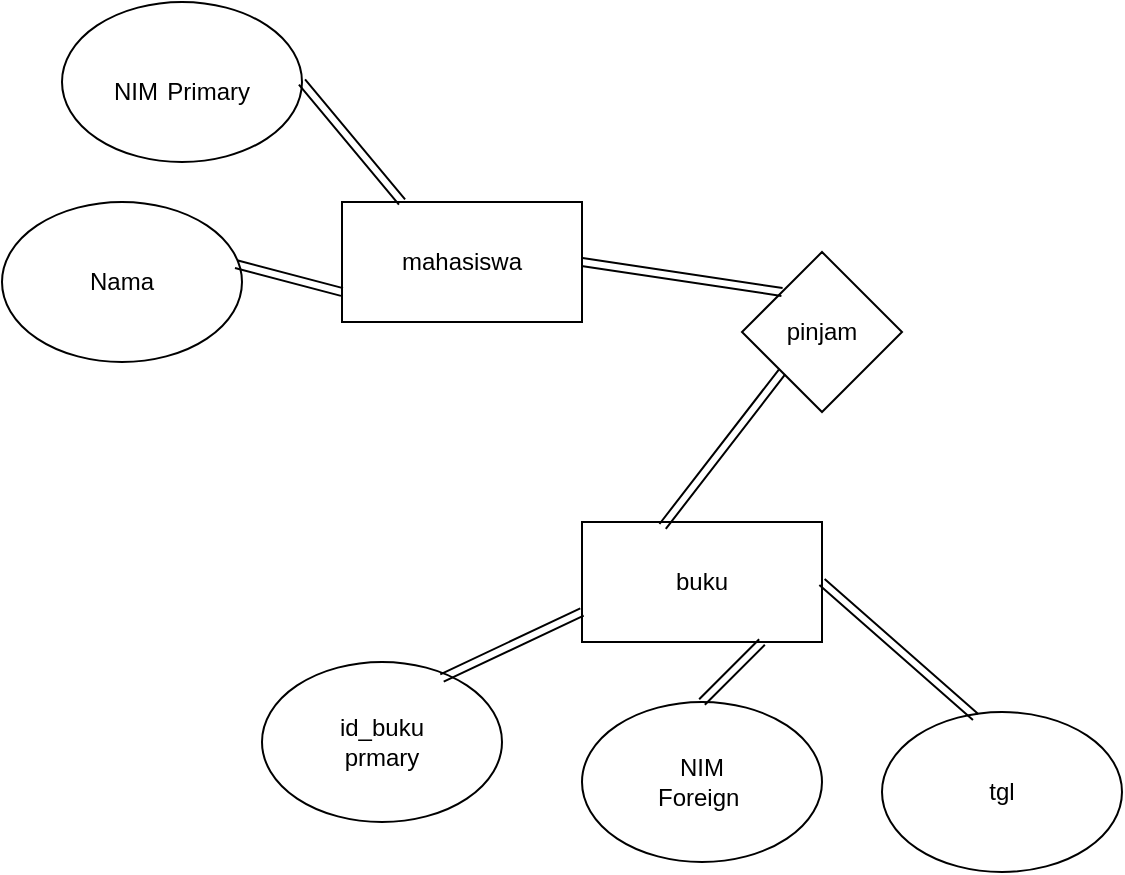 <mxfile version="26.1.0">
  <diagram name="Page-1" id="I_tGdGk54kMr51U5NyRr">
    <mxGraphModel dx="1035" dy="526" grid="1" gridSize="10" guides="1" tooltips="1" connect="1" arrows="1" fold="1" page="0" pageScale="1" pageWidth="850" pageHeight="1100" math="0" shadow="0">
      <root>
        <mxCell id="0" />
        <mxCell id="1" parent="0" />
        <mxCell id="ZLP1X6GwdESUKND974J9-1" value="" style="rounded=0;whiteSpace=wrap;html=1;" vertex="1" parent="1">
          <mxGeometry x="200" y="160" width="120" height="60" as="geometry" />
        </mxCell>
        <mxCell id="ZLP1X6GwdESUKND974J9-3" value="" style="ellipse;whiteSpace=wrap;html=1;" vertex="1" parent="1">
          <mxGeometry x="60" y="60" width="120" height="80" as="geometry" />
        </mxCell>
        <mxCell id="ZLP1X6GwdESUKND974J9-4" value="" style="ellipse;whiteSpace=wrap;html=1;" vertex="1" parent="1">
          <mxGeometry x="30" y="160" width="120" height="80" as="geometry" />
        </mxCell>
        <mxCell id="ZLP1X6GwdESUKND974J9-9" value="" style="shape=link;html=1;rounded=0;entryX=0.25;entryY=0;entryDx=0;entryDy=0;exitX=1;exitY=0.5;exitDx=0;exitDy=0;" edge="1" parent="1" source="ZLP1X6GwdESUKND974J9-3" target="ZLP1X6GwdESUKND974J9-1">
          <mxGeometry width="100" relative="1" as="geometry">
            <mxPoint x="180" y="110" as="sourcePoint" />
            <mxPoint x="260" y="130" as="targetPoint" />
          </mxGeometry>
        </mxCell>
        <mxCell id="ZLP1X6GwdESUKND974J9-10" value="" style="shape=link;html=1;rounded=0;exitX=0.975;exitY=0.388;exitDx=0;exitDy=0;exitPerimeter=0;entryX=0;entryY=0.75;entryDx=0;entryDy=0;" edge="1" parent="1" source="ZLP1X6GwdESUKND974J9-4" target="ZLP1X6GwdESUKND974J9-1">
          <mxGeometry width="100" relative="1" as="geometry">
            <mxPoint x="120" y="199.5" as="sourcePoint" />
            <mxPoint x="200" y="200" as="targetPoint" />
          </mxGeometry>
        </mxCell>
        <mxCell id="ZLP1X6GwdESUKND974J9-12" value="mahasiswa" style="text;html=1;align=center;verticalAlign=middle;whiteSpace=wrap;rounded=0;" vertex="1" parent="1">
          <mxGeometry x="230" y="175" width="60" height="30" as="geometry" />
        </mxCell>
        <mxCell id="ZLP1X6GwdESUKND974J9-13" value="NIM&lt;span style=&quot;white-space: pre;&quot;&gt;&#x9;&lt;/span&gt;Primary" style="text;html=1;align=center;verticalAlign=middle;whiteSpace=wrap;rounded=0;" vertex="1" parent="1">
          <mxGeometry x="90" y="90" width="60" height="30" as="geometry" />
        </mxCell>
        <mxCell id="ZLP1X6GwdESUKND974J9-14" value="Nama" style="text;html=1;align=center;verticalAlign=middle;whiteSpace=wrap;rounded=0;" vertex="1" parent="1">
          <mxGeometry x="60" y="185" width="60" height="30" as="geometry" />
        </mxCell>
        <mxCell id="ZLP1X6GwdESUKND974J9-16" value="" style="rounded=0;whiteSpace=wrap;html=1;" vertex="1" parent="1">
          <mxGeometry x="320" y="320" width="120" height="60" as="geometry" />
        </mxCell>
        <mxCell id="ZLP1X6GwdESUKND974J9-17" value="" style="ellipse;whiteSpace=wrap;html=1;" vertex="1" parent="1">
          <mxGeometry x="160" y="390" width="120" height="80" as="geometry" />
        </mxCell>
        <mxCell id="ZLP1X6GwdESUKND974J9-18" value="" style="ellipse;whiteSpace=wrap;html=1;" vertex="1" parent="1">
          <mxGeometry x="320" y="410" width="120" height="80" as="geometry" />
        </mxCell>
        <mxCell id="ZLP1X6GwdESUKND974J9-19" value="" style="shape=link;html=1;rounded=0;entryX=0;entryY=0.75;entryDx=0;entryDy=0;" edge="1" parent="1" target="ZLP1X6GwdESUKND974J9-16">
          <mxGeometry width="100" relative="1" as="geometry">
            <mxPoint x="250" y="398" as="sourcePoint" />
            <mxPoint x="330" y="390" as="targetPoint" />
          </mxGeometry>
        </mxCell>
        <mxCell id="ZLP1X6GwdESUKND974J9-20" value="" style="shape=link;html=1;rounded=0;entryX=0.5;entryY=0;entryDx=0;entryDy=0;exitX=0.75;exitY=1;exitDx=0;exitDy=0;" edge="1" parent="1" source="ZLP1X6GwdESUKND974J9-16" target="ZLP1X6GwdESUKND974J9-18">
          <mxGeometry width="100" relative="1" as="geometry">
            <mxPoint x="360" y="360" as="sourcePoint" />
            <mxPoint x="460" y="360" as="targetPoint" />
          </mxGeometry>
        </mxCell>
        <mxCell id="ZLP1X6GwdESUKND974J9-21" value="buku" style="text;html=1;align=center;verticalAlign=middle;whiteSpace=wrap;rounded=0;" vertex="1" parent="1">
          <mxGeometry x="350" y="335" width="60" height="30" as="geometry" />
        </mxCell>
        <mxCell id="ZLP1X6GwdESUKND974J9-23" value="id_buku prmary" style="text;html=1;align=center;verticalAlign=middle;whiteSpace=wrap;rounded=0;" vertex="1" parent="1">
          <mxGeometry x="190" y="415" width="60" height="30" as="geometry" />
        </mxCell>
        <mxCell id="ZLP1X6GwdESUKND974J9-24" value="NIM Foreign&amp;nbsp;" style="text;html=1;align=center;verticalAlign=middle;whiteSpace=wrap;rounded=0;" vertex="1" parent="1">
          <mxGeometry x="350" y="435" width="60" height="30" as="geometry" />
        </mxCell>
        <mxCell id="ZLP1X6GwdESUKND974J9-25" value="" style="ellipse;whiteSpace=wrap;html=1;" vertex="1" parent="1">
          <mxGeometry x="470" y="415" width="120" height="80" as="geometry" />
        </mxCell>
        <mxCell id="ZLP1X6GwdESUKND974J9-26" value="tgl" style="text;html=1;align=center;verticalAlign=middle;whiteSpace=wrap;rounded=0;" vertex="1" parent="1">
          <mxGeometry x="500" y="440" width="60" height="30" as="geometry" />
        </mxCell>
        <mxCell id="ZLP1X6GwdESUKND974J9-27" value="" style="shape=link;html=1;rounded=0;entryX=0.39;entryY=0.032;entryDx=0;entryDy=0;entryPerimeter=0;exitX=1;exitY=0.5;exitDx=0;exitDy=0;" edge="1" parent="1" source="ZLP1X6GwdESUKND974J9-16" target="ZLP1X6GwdESUKND974J9-25">
          <mxGeometry width="100" relative="1" as="geometry">
            <mxPoint x="360" y="360" as="sourcePoint" />
            <mxPoint x="460" y="360" as="targetPoint" />
          </mxGeometry>
        </mxCell>
        <mxCell id="ZLP1X6GwdESUKND974J9-31" value="" style="rhombus;whiteSpace=wrap;html=1;" vertex="1" parent="1">
          <mxGeometry x="400" y="185" width="80" height="80" as="geometry" />
        </mxCell>
        <mxCell id="ZLP1X6GwdESUKND974J9-32" value="pinjam" style="text;html=1;align=center;verticalAlign=middle;whiteSpace=wrap;rounded=0;" vertex="1" parent="1">
          <mxGeometry x="410" y="210" width="60" height="30" as="geometry" />
        </mxCell>
        <mxCell id="ZLP1X6GwdESUKND974J9-33" value="" style="shape=link;html=1;rounded=0;exitX=1;exitY=0.5;exitDx=0;exitDy=0;entryX=0;entryY=0;entryDx=0;entryDy=0;" edge="1" parent="1" source="ZLP1X6GwdESUKND974J9-1" target="ZLP1X6GwdESUKND974J9-31">
          <mxGeometry width="100" relative="1" as="geometry">
            <mxPoint x="360" y="220" as="sourcePoint" />
            <mxPoint x="460" y="220" as="targetPoint" />
          </mxGeometry>
        </mxCell>
        <mxCell id="ZLP1X6GwdESUKND974J9-34" value="" style="shape=link;html=1;rounded=0;exitX=0.336;exitY=0.037;exitDx=0;exitDy=0;exitPerimeter=0;entryX=0;entryY=1;entryDx=0;entryDy=0;" edge="1" parent="1" source="ZLP1X6GwdESUKND974J9-16" target="ZLP1X6GwdESUKND974J9-31">
          <mxGeometry width="100" relative="1" as="geometry">
            <mxPoint x="360" y="220" as="sourcePoint" />
            <mxPoint x="425" y="240" as="targetPoint" />
          </mxGeometry>
        </mxCell>
      </root>
    </mxGraphModel>
  </diagram>
</mxfile>
